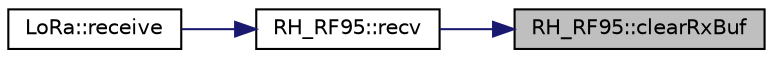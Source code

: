 digraph "RH_RF95::clearRxBuf"
{
 // LATEX_PDF_SIZE
  edge [fontname="Helvetica",fontsize="10",labelfontname="Helvetica",labelfontsize="10"];
  node [fontname="Helvetica",fontsize="10",shape=record];
  rankdir="RL";
  Node1 [label="RH_RF95::clearRxBuf",height=0.2,width=0.4,color="black", fillcolor="grey75", style="filled", fontcolor="black",tooltip="Clear our local receive buffer."];
  Node1 -> Node2 [dir="back",color="midnightblue",fontsize="10",style="solid",fontname="Helvetica"];
  Node2 [label="RH_RF95::recv",height=0.2,width=0.4,color="black", fillcolor="white", style="filled",URL="$class_r_h___r_f95.html#a8bca98b1e9abd1c55aaa32d10ea9631b",tooltip=" "];
  Node2 -> Node3 [dir="back",color="midnightblue",fontsize="10",style="solid",fontname="Helvetica"];
  Node3 [label="LoRa::receive",height=0.2,width=0.4,color="black", fillcolor="white", style="filled",URL="$class_lo_ra.html#af015c203d4227583172fa2878c96f85a",tooltip=" "];
}
